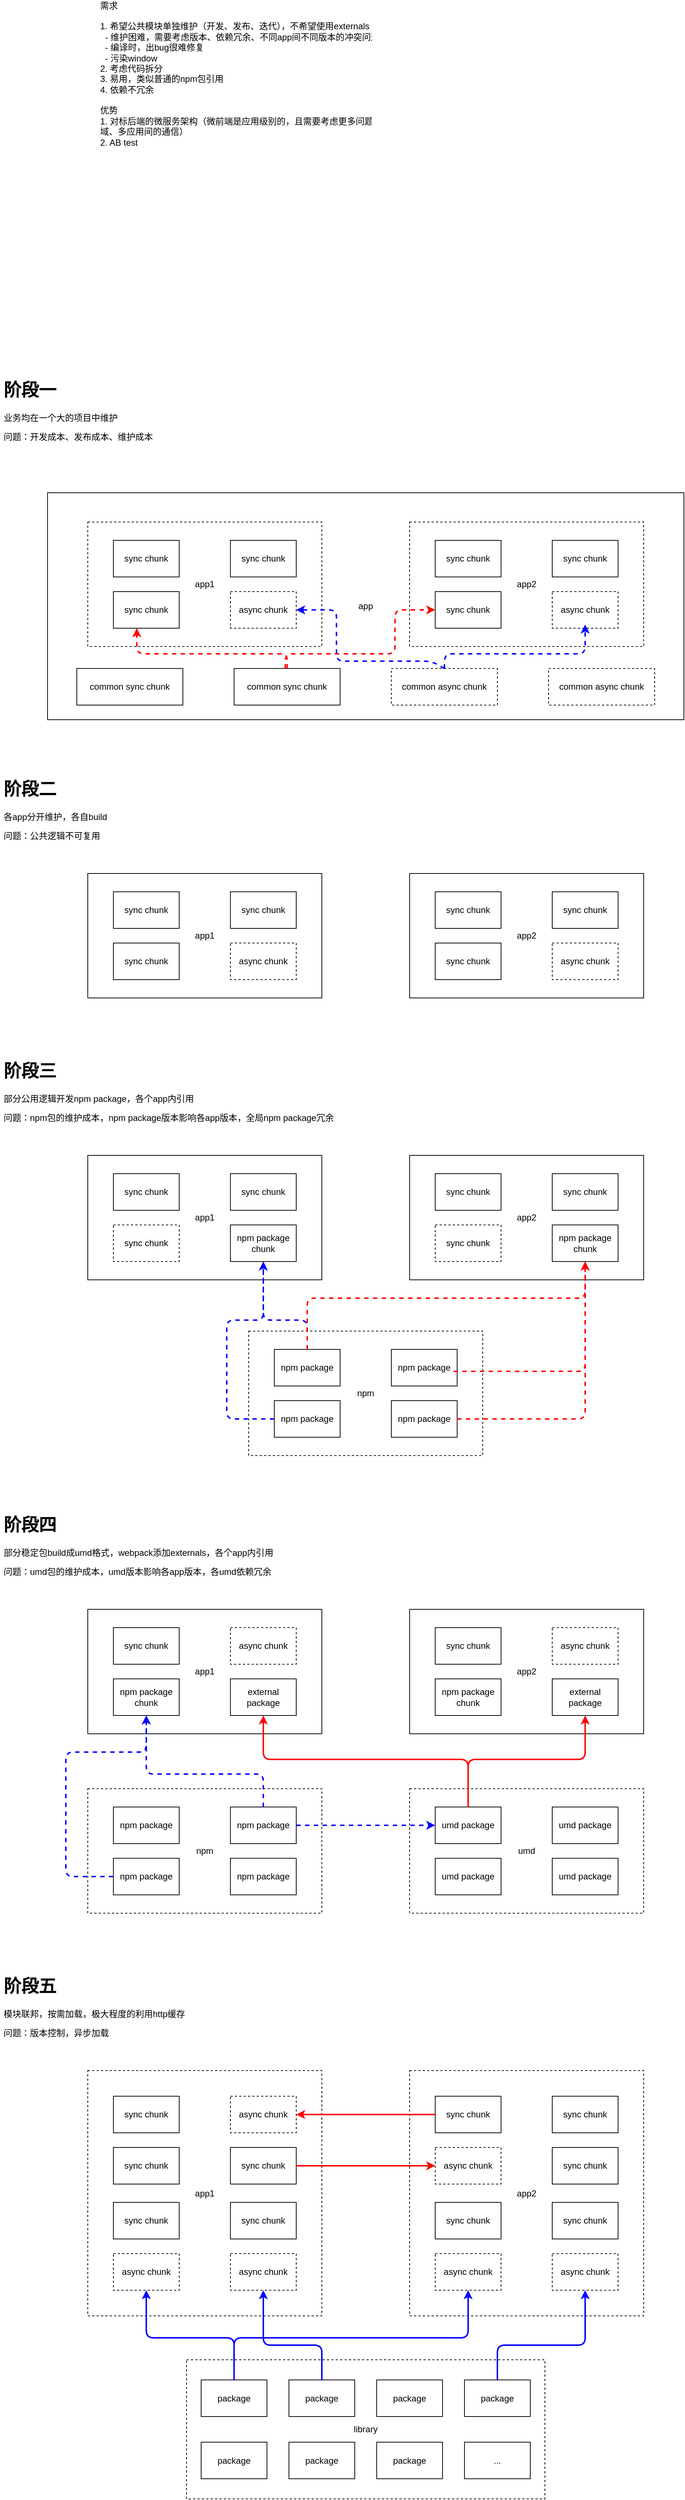 <mxfile version="14.9.3" type="github">
  <diagram id="pt81wuoub6sBAM-rx7p0" name="Page-1">
    <mxGraphModel dx="1426" dy="2394" grid="1" gridSize="10" guides="1" tooltips="1" connect="1" arrows="1" fold="1" page="1" pageScale="1" pageWidth="2200" pageHeight="1600" math="0" shadow="0">
      <root>
        <mxCell id="0" />
        <mxCell id="1" parent="0" />
        <mxCell id="wRPZLVhyfkNmrZ5B58f2-117" value="app" style="rounded=0;whiteSpace=wrap;html=1;" parent="1" vertex="1">
          <mxGeometry x="105" y="-360" width="870" height="310" as="geometry" />
        </mxCell>
        <mxCell id="7FeQMlBsuKDe9G1kuXdj-6" value="" style="rounded=0;whiteSpace=wrap;html=1;" parent="1" vertex="1">
          <mxGeometry x="160" y="160" width="320" height="170" as="geometry" />
        </mxCell>
        <mxCell id="7FeQMlBsuKDe9G1kuXdj-1" value="&lt;span&gt;sync chunk&lt;/span&gt;" style="rounded=0;whiteSpace=wrap;html=1;" parent="1" vertex="1">
          <mxGeometry x="195" y="185" width="90" height="50" as="geometry" />
        </mxCell>
        <mxCell id="7FeQMlBsuKDe9G1kuXdj-2" value="sync chunk" style="rounded=0;whiteSpace=wrap;html=1;" parent="1" vertex="1">
          <mxGeometry x="355" y="185" width="90" height="50" as="geometry" />
        </mxCell>
        <mxCell id="7FeQMlBsuKDe9G1kuXdj-3" value="&lt;span&gt;sync chunk&lt;/span&gt;" style="rounded=0;whiteSpace=wrap;html=1;" parent="1" vertex="1">
          <mxGeometry x="195" y="255" width="90" height="50" as="geometry" />
        </mxCell>
        <mxCell id="7FeQMlBsuKDe9G1kuXdj-4" value="async chunk" style="rounded=0;whiteSpace=wrap;html=1;dashed=1;" parent="1" vertex="1">
          <mxGeometry x="355" y="255" width="90" height="50" as="geometry" />
        </mxCell>
        <mxCell id="7FeQMlBsuKDe9G1kuXdj-9" value="app1" style="text;html=1;strokeColor=none;fillColor=none;align=center;verticalAlign=middle;whiteSpace=wrap;rounded=0;dashed=1;" parent="1" vertex="1">
          <mxGeometry x="300" y="235" width="40" height="20" as="geometry" />
        </mxCell>
        <mxCell id="7FeQMlBsuKDe9G1kuXdj-12" value="" style="rounded=0;whiteSpace=wrap;html=1;" parent="1" vertex="1">
          <mxGeometry x="600" y="160" width="320" height="170" as="geometry" />
        </mxCell>
        <mxCell id="7FeQMlBsuKDe9G1kuXdj-13" value="&lt;span&gt;sync chunk&lt;/span&gt;" style="rounded=0;whiteSpace=wrap;html=1;" parent="1" vertex="1">
          <mxGeometry x="635" y="185" width="90" height="50" as="geometry" />
        </mxCell>
        <mxCell id="7FeQMlBsuKDe9G1kuXdj-14" value="sync chunk" style="rounded=0;whiteSpace=wrap;html=1;" parent="1" vertex="1">
          <mxGeometry x="795" y="185" width="90" height="50" as="geometry" />
        </mxCell>
        <mxCell id="7FeQMlBsuKDe9G1kuXdj-15" value="&lt;span&gt;sync chunk&lt;/span&gt;" style="rounded=0;whiteSpace=wrap;html=1;" parent="1" vertex="1">
          <mxGeometry x="635" y="255" width="90" height="50" as="geometry" />
        </mxCell>
        <mxCell id="7FeQMlBsuKDe9G1kuXdj-16" value="async chunk" style="rounded=0;whiteSpace=wrap;html=1;dashed=1;" parent="1" vertex="1">
          <mxGeometry x="795" y="255" width="90" height="50" as="geometry" />
        </mxCell>
        <mxCell id="7FeQMlBsuKDe9G1kuXdj-17" value="app2" style="text;html=1;strokeColor=none;fillColor=none;align=center;verticalAlign=middle;whiteSpace=wrap;rounded=0;dashed=1;" parent="1" vertex="1">
          <mxGeometry x="740" y="235" width="40" height="20" as="geometry" />
        </mxCell>
        <mxCell id="wRPZLVhyfkNmrZ5B58f2-1" value="&lt;h1&gt;阶段二&lt;/h1&gt;&lt;p&gt;各app分开维护，各自build&lt;/p&gt;&lt;p&gt;问题：公共逻辑不可复用&lt;/p&gt;" style="text;html=1;strokeColor=none;fillColor=none;spacing=5;spacingTop=-20;whiteSpace=wrap;overflow=hidden;rounded=0;" parent="1" vertex="1">
          <mxGeometry x="40" y="25" width="540" height="120" as="geometry" />
        </mxCell>
        <mxCell id="wRPZLVhyfkNmrZ5B58f2-38" value="" style="rounded=0;whiteSpace=wrap;html=1;" parent="1" vertex="1">
          <mxGeometry x="160" y="545" width="320" height="170" as="geometry" />
        </mxCell>
        <mxCell id="wRPZLVhyfkNmrZ5B58f2-39" value="&lt;span&gt;sync chunk&lt;/span&gt;" style="rounded=0;whiteSpace=wrap;html=1;" parent="1" vertex="1">
          <mxGeometry x="195" y="570" width="90" height="50" as="geometry" />
        </mxCell>
        <mxCell id="wRPZLVhyfkNmrZ5B58f2-40" value="sync chunk" style="rounded=0;whiteSpace=wrap;html=1;" parent="1" vertex="1">
          <mxGeometry x="355" y="570" width="90" height="50" as="geometry" />
        </mxCell>
        <mxCell id="wRPZLVhyfkNmrZ5B58f2-41" value="&lt;span&gt;sync chunk&lt;/span&gt;" style="rounded=0;whiteSpace=wrap;html=1;dashed=1;" parent="1" vertex="1">
          <mxGeometry x="195" y="640" width="90" height="50" as="geometry" />
        </mxCell>
        <mxCell id="wRPZLVhyfkNmrZ5B58f2-42" value="npm package chunk" style="rounded=0;whiteSpace=wrap;html=1;" parent="1" vertex="1">
          <mxGeometry x="355" y="640" width="90" height="50" as="geometry" />
        </mxCell>
        <mxCell id="wRPZLVhyfkNmrZ5B58f2-43" value="app1" style="text;html=1;strokeColor=none;fillColor=none;align=center;verticalAlign=middle;whiteSpace=wrap;rounded=0;dashed=1;" parent="1" vertex="1">
          <mxGeometry x="300" y="620" width="40" height="20" as="geometry" />
        </mxCell>
        <mxCell id="wRPZLVhyfkNmrZ5B58f2-44" value="" style="rounded=0;whiteSpace=wrap;html=1;" parent="1" vertex="1">
          <mxGeometry x="600" y="545" width="320" height="170" as="geometry" />
        </mxCell>
        <mxCell id="wRPZLVhyfkNmrZ5B58f2-45" value="&lt;span&gt;sync chunk&lt;/span&gt;" style="rounded=0;whiteSpace=wrap;html=1;" parent="1" vertex="1">
          <mxGeometry x="635" y="570" width="90" height="50" as="geometry" />
        </mxCell>
        <mxCell id="wRPZLVhyfkNmrZ5B58f2-46" value="sync chunk" style="rounded=0;whiteSpace=wrap;html=1;" parent="1" vertex="1">
          <mxGeometry x="795" y="570" width="90" height="50" as="geometry" />
        </mxCell>
        <mxCell id="wRPZLVhyfkNmrZ5B58f2-47" value="sync chunk&lt;span&gt;&lt;br&gt;&lt;/span&gt;" style="rounded=0;whiteSpace=wrap;html=1;dashed=1;" parent="1" vertex="1">
          <mxGeometry x="635" y="640" width="90" height="50" as="geometry" />
        </mxCell>
        <mxCell id="wRPZLVhyfkNmrZ5B58f2-48" value="npm package chunk" style="rounded=0;whiteSpace=wrap;html=1;" parent="1" vertex="1">
          <mxGeometry x="795" y="640" width="90" height="50" as="geometry" />
        </mxCell>
        <mxCell id="wRPZLVhyfkNmrZ5B58f2-49" value="app2" style="text;html=1;strokeColor=none;fillColor=none;align=center;verticalAlign=middle;whiteSpace=wrap;rounded=0;dashed=1;" parent="1" vertex="1">
          <mxGeometry x="740" y="620" width="40" height="20" as="geometry" />
        </mxCell>
        <mxCell id="wRPZLVhyfkNmrZ5B58f2-50" value="&lt;h1&gt;阶段三&lt;/h1&gt;&lt;p&gt;部分公用逻辑开发npm package，各个app内引用&lt;/p&gt;&lt;p&gt;问题：npm包的维护成本，npm package版本影响各app版本，全局npm package冗余&lt;/p&gt;" style="text;html=1;strokeColor=none;fillColor=none;spacing=5;spacingTop=-20;whiteSpace=wrap;overflow=hidden;rounded=0;" parent="1" vertex="1">
          <mxGeometry x="40" y="410" width="530" height="120" as="geometry" />
        </mxCell>
        <mxCell id="wRPZLVhyfkNmrZ5B58f2-51" value="" style="rounded=0;whiteSpace=wrap;html=1;dashed=1;" parent="1" vertex="1">
          <mxGeometry x="380" y="785" width="320" height="170" as="geometry" />
        </mxCell>
        <mxCell id="wRPZLVhyfkNmrZ5B58f2-52" value="npm package" style="rounded=0;whiteSpace=wrap;html=1;" parent="1" vertex="1">
          <mxGeometry x="415" y="810" width="90" height="50" as="geometry" />
        </mxCell>
        <mxCell id="wRPZLVhyfkNmrZ5B58f2-53" value="npm package" style="rounded=0;whiteSpace=wrap;html=1;" parent="1" vertex="1">
          <mxGeometry x="575" y="810" width="90" height="50" as="geometry" />
        </mxCell>
        <mxCell id="wRPZLVhyfkNmrZ5B58f2-54" value="npm package" style="rounded=0;whiteSpace=wrap;html=1;" parent="1" vertex="1">
          <mxGeometry x="415" y="880" width="90" height="50" as="geometry" />
        </mxCell>
        <mxCell id="wRPZLVhyfkNmrZ5B58f2-55" value="npm package" style="rounded=0;whiteSpace=wrap;html=1;" parent="1" vertex="1">
          <mxGeometry x="575" y="880" width="90" height="50" as="geometry" />
        </mxCell>
        <mxCell id="wRPZLVhyfkNmrZ5B58f2-56" value="npm" style="text;html=1;strokeColor=none;fillColor=none;align=center;verticalAlign=middle;whiteSpace=wrap;rounded=0;dashed=1;" parent="1" vertex="1">
          <mxGeometry x="520" y="860" width="40" height="20" as="geometry" />
        </mxCell>
        <mxCell id="wRPZLVhyfkNmrZ5B58f2-59" value="" style="rounded=0;whiteSpace=wrap;html=1;" parent="1" vertex="1">
          <mxGeometry x="160" y="1165" width="320" height="170" as="geometry" />
        </mxCell>
        <mxCell id="wRPZLVhyfkNmrZ5B58f2-60" value="&lt;span&gt;sync chunk&lt;/span&gt;" style="rounded=0;whiteSpace=wrap;html=1;" parent="1" vertex="1">
          <mxGeometry x="195" y="1190" width="90" height="50" as="geometry" />
        </mxCell>
        <mxCell id="wRPZLVhyfkNmrZ5B58f2-61" value="async chunk" style="rounded=0;whiteSpace=wrap;html=1;dashed=1;" parent="1" vertex="1">
          <mxGeometry x="355" y="1190" width="90" height="50" as="geometry" />
        </mxCell>
        <mxCell id="wRPZLVhyfkNmrZ5B58f2-62" value="npm package chunk" style="rounded=0;whiteSpace=wrap;html=1;" parent="1" vertex="1">
          <mxGeometry x="195" y="1260" width="90" height="50" as="geometry" />
        </mxCell>
        <mxCell id="wRPZLVhyfkNmrZ5B58f2-63" value="external package" style="rounded=0;whiteSpace=wrap;html=1;" parent="1" vertex="1">
          <mxGeometry x="355" y="1260" width="90" height="50" as="geometry" />
        </mxCell>
        <mxCell id="wRPZLVhyfkNmrZ5B58f2-64" value="app1" style="text;html=1;strokeColor=none;fillColor=none;align=center;verticalAlign=middle;whiteSpace=wrap;rounded=0;dashed=1;" parent="1" vertex="1">
          <mxGeometry x="300" y="1240" width="40" height="20" as="geometry" />
        </mxCell>
        <mxCell id="wRPZLVhyfkNmrZ5B58f2-65" value="" style="rounded=0;whiteSpace=wrap;html=1;" parent="1" vertex="1">
          <mxGeometry x="600" y="1165" width="320" height="170" as="geometry" />
        </mxCell>
        <mxCell id="wRPZLVhyfkNmrZ5B58f2-66" value="&lt;span&gt;sync chunk&lt;/span&gt;" style="rounded=0;whiteSpace=wrap;html=1;" parent="1" vertex="1">
          <mxGeometry x="635" y="1190" width="90" height="50" as="geometry" />
        </mxCell>
        <mxCell id="wRPZLVhyfkNmrZ5B58f2-67" value="async chunk" style="rounded=0;whiteSpace=wrap;html=1;dashed=1;" parent="1" vertex="1">
          <mxGeometry x="795" y="1190" width="90" height="50" as="geometry" />
        </mxCell>
        <mxCell id="wRPZLVhyfkNmrZ5B58f2-68" value="npm package chunk" style="rounded=0;whiteSpace=wrap;html=1;" parent="1" vertex="1">
          <mxGeometry x="635" y="1260" width="90" height="50" as="geometry" />
        </mxCell>
        <mxCell id="wRPZLVhyfkNmrZ5B58f2-69" value="external package" style="rounded=0;whiteSpace=wrap;html=1;" parent="1" vertex="1">
          <mxGeometry x="795" y="1260" width="90" height="50" as="geometry" />
        </mxCell>
        <mxCell id="wRPZLVhyfkNmrZ5B58f2-70" value="app2" style="text;html=1;strokeColor=none;fillColor=none;align=center;verticalAlign=middle;whiteSpace=wrap;rounded=0;dashed=1;" parent="1" vertex="1">
          <mxGeometry x="740" y="1240" width="40" height="20" as="geometry" />
        </mxCell>
        <mxCell id="wRPZLVhyfkNmrZ5B58f2-71" value="&lt;h1&gt;阶段四&lt;/h1&gt;&lt;p&gt;部分稳定包build成umd格式，webpack添加externals，各个app内引用&lt;/p&gt;&lt;p&gt;问题：umd包的维护成本，umd版本影响各app版本，各umd依赖冗余&lt;/p&gt;" style="text;html=1;strokeColor=none;fillColor=none;spacing=5;spacingTop=-20;whiteSpace=wrap;overflow=hidden;rounded=0;" parent="1" vertex="1">
          <mxGeometry x="40" y="1030" width="450" height="120" as="geometry" />
        </mxCell>
        <mxCell id="wRPZLVhyfkNmrZ5B58f2-72" value="" style="rounded=0;whiteSpace=wrap;html=1;dashed=1;" parent="1" vertex="1">
          <mxGeometry x="600" y="1410" width="320" height="170" as="geometry" />
        </mxCell>
        <mxCell id="wRPZLVhyfkNmrZ5B58f2-73" value="umd package" style="rounded=0;whiteSpace=wrap;html=1;" parent="1" vertex="1">
          <mxGeometry x="635" y="1435" width="90" height="50" as="geometry" />
        </mxCell>
        <mxCell id="wRPZLVhyfkNmrZ5B58f2-74" value="umd package" style="rounded=0;whiteSpace=wrap;html=1;" parent="1" vertex="1">
          <mxGeometry x="795" y="1435" width="90" height="50" as="geometry" />
        </mxCell>
        <mxCell id="wRPZLVhyfkNmrZ5B58f2-75" value="umd package" style="rounded=0;whiteSpace=wrap;html=1;" parent="1" vertex="1">
          <mxGeometry x="635" y="1505" width="90" height="50" as="geometry" />
        </mxCell>
        <mxCell id="wRPZLVhyfkNmrZ5B58f2-76" value="umd package" style="rounded=0;whiteSpace=wrap;html=1;" parent="1" vertex="1">
          <mxGeometry x="795" y="1505" width="90" height="50" as="geometry" />
        </mxCell>
        <mxCell id="wRPZLVhyfkNmrZ5B58f2-77" value="umd" style="text;html=1;strokeColor=none;fillColor=none;align=center;verticalAlign=middle;whiteSpace=wrap;rounded=0;dashed=1;" parent="1" vertex="1">
          <mxGeometry x="740" y="1485" width="40" height="20" as="geometry" />
        </mxCell>
        <mxCell id="wRPZLVhyfkNmrZ5B58f2-86" value="" style="rounded=0;whiteSpace=wrap;html=1;dashed=1;" parent="1" vertex="1">
          <mxGeometry x="160" y="1410" width="320" height="170" as="geometry" />
        </mxCell>
        <mxCell id="wRPZLVhyfkNmrZ5B58f2-87" value="npm package" style="rounded=0;whiteSpace=wrap;html=1;" parent="1" vertex="1">
          <mxGeometry x="195" y="1435" width="90" height="50" as="geometry" />
        </mxCell>
        <mxCell id="wRPZLVhyfkNmrZ5B58f2-88" value="npm package" style="rounded=0;whiteSpace=wrap;html=1;" parent="1" vertex="1">
          <mxGeometry x="355" y="1435" width="90" height="50" as="geometry" />
        </mxCell>
        <mxCell id="wRPZLVhyfkNmrZ5B58f2-89" value="npm package" style="rounded=0;whiteSpace=wrap;html=1;" parent="1" vertex="1">
          <mxGeometry x="195" y="1505" width="90" height="50" as="geometry" />
        </mxCell>
        <mxCell id="wRPZLVhyfkNmrZ5B58f2-90" value="npm package" style="rounded=0;whiteSpace=wrap;html=1;" parent="1" vertex="1">
          <mxGeometry x="355" y="1505" width="90" height="50" as="geometry" />
        </mxCell>
        <mxCell id="wRPZLVhyfkNmrZ5B58f2-91" value="npm" style="text;html=1;strokeColor=none;fillColor=none;align=center;verticalAlign=middle;whiteSpace=wrap;rounded=0;dashed=1;" parent="1" vertex="1">
          <mxGeometry x="300" y="1485" width="40" height="20" as="geometry" />
        </mxCell>
        <mxCell id="wRPZLVhyfkNmrZ5B58f2-104" value="" style="rounded=0;whiteSpace=wrap;html=1;dashed=1;" parent="1" vertex="1">
          <mxGeometry x="160" y="-320" width="320" height="170" as="geometry" />
        </mxCell>
        <mxCell id="wRPZLVhyfkNmrZ5B58f2-105" value="&lt;span&gt;sync chunk&lt;/span&gt;" style="rounded=0;whiteSpace=wrap;html=1;" parent="1" vertex="1">
          <mxGeometry x="195" y="-295" width="90" height="50" as="geometry" />
        </mxCell>
        <mxCell id="wRPZLVhyfkNmrZ5B58f2-106" value="sync chunk" style="rounded=0;whiteSpace=wrap;html=1;" parent="1" vertex="1">
          <mxGeometry x="355" y="-295" width="90" height="50" as="geometry" />
        </mxCell>
        <mxCell id="wRPZLVhyfkNmrZ5B58f2-107" value="&lt;span&gt;sync chunk&lt;/span&gt;" style="rounded=0;whiteSpace=wrap;html=1;" parent="1" vertex="1">
          <mxGeometry x="195" y="-225" width="90" height="50" as="geometry" />
        </mxCell>
        <mxCell id="wRPZLVhyfkNmrZ5B58f2-108" value="async chunk" style="rounded=0;whiteSpace=wrap;html=1;dashed=1;" parent="1" vertex="1">
          <mxGeometry x="355" y="-225" width="90" height="50" as="geometry" />
        </mxCell>
        <mxCell id="wRPZLVhyfkNmrZ5B58f2-109" value="app1" style="text;html=1;strokeColor=none;fillColor=none;align=center;verticalAlign=middle;whiteSpace=wrap;rounded=0;dashed=1;" parent="1" vertex="1">
          <mxGeometry x="300" y="-245" width="40" height="20" as="geometry" />
        </mxCell>
        <mxCell id="wRPZLVhyfkNmrZ5B58f2-110" value="" style="rounded=0;whiteSpace=wrap;html=1;dashed=1;" parent="1" vertex="1">
          <mxGeometry x="600" y="-320" width="320" height="170" as="geometry" />
        </mxCell>
        <mxCell id="wRPZLVhyfkNmrZ5B58f2-111" value="&lt;span&gt;sync chunk&lt;/span&gt;" style="rounded=0;whiteSpace=wrap;html=1;" parent="1" vertex="1">
          <mxGeometry x="635" y="-295" width="90" height="50" as="geometry" />
        </mxCell>
        <mxCell id="wRPZLVhyfkNmrZ5B58f2-112" value="sync chunk" style="rounded=0;whiteSpace=wrap;html=1;" parent="1" vertex="1">
          <mxGeometry x="795" y="-295" width="90" height="50" as="geometry" />
        </mxCell>
        <mxCell id="wRPZLVhyfkNmrZ5B58f2-113" value="&lt;span&gt;sync chunk&lt;/span&gt;" style="rounded=0;whiteSpace=wrap;html=1;" parent="1" vertex="1">
          <mxGeometry x="635" y="-225" width="90" height="50" as="geometry" />
        </mxCell>
        <mxCell id="wRPZLVhyfkNmrZ5B58f2-114" value="async chunk" style="rounded=0;whiteSpace=wrap;html=1;dashed=1;" parent="1" vertex="1">
          <mxGeometry x="795" y="-225" width="90" height="50" as="geometry" />
        </mxCell>
        <mxCell id="wRPZLVhyfkNmrZ5B58f2-115" value="app2" style="text;html=1;strokeColor=none;fillColor=none;align=center;verticalAlign=middle;whiteSpace=wrap;rounded=0;dashed=1;" parent="1" vertex="1">
          <mxGeometry x="740" y="-245" width="40" height="20" as="geometry" />
        </mxCell>
        <mxCell id="wRPZLVhyfkNmrZ5B58f2-123" value="&lt;h1&gt;阶段一&lt;/h1&gt;&lt;p&gt;业务均在一个大的项目中维护&lt;/p&gt;&lt;p&gt;问题：开发成本、发布成本、维护成本&lt;/p&gt;" style="text;html=1;strokeColor=none;fillColor=none;spacing=5;spacingTop=-20;whiteSpace=wrap;overflow=hidden;rounded=0;" parent="1" vertex="1">
          <mxGeometry x="40" y="-520" width="540" height="120" as="geometry" />
        </mxCell>
        <mxCell id="wRPZLVhyfkNmrZ5B58f2-124" value="" style="rounded=0;whiteSpace=wrap;html=1;dashed=1;" parent="1" vertex="1">
          <mxGeometry x="160" y="1795" width="320" height="335" as="geometry" />
        </mxCell>
        <mxCell id="wRPZLVhyfkNmrZ5B58f2-125" value="&lt;span&gt;sync chunk&lt;/span&gt;" style="rounded=0;whiteSpace=wrap;html=1;" parent="1" vertex="1">
          <mxGeometry x="195" y="1830" width="90" height="50" as="geometry" />
        </mxCell>
        <mxCell id="wRPZLVhyfkNmrZ5B58f2-126" value="async chunk" style="rounded=0;whiteSpace=wrap;html=1;dashed=1;" parent="1" vertex="1">
          <mxGeometry x="355" y="1830" width="90" height="50" as="geometry" />
        </mxCell>
        <mxCell id="wRPZLVhyfkNmrZ5B58f2-127" value="sync chunk" style="rounded=0;whiteSpace=wrap;html=1;" parent="1" vertex="1">
          <mxGeometry x="195" y="1900" width="90" height="50" as="geometry" />
        </mxCell>
        <mxCell id="wRPZLVhyfkNmrZ5B58f2-128" value="sync chunk" style="rounded=0;whiteSpace=wrap;html=1;" parent="1" vertex="1">
          <mxGeometry x="355" y="1900" width="90" height="50" as="geometry" />
        </mxCell>
        <mxCell id="wRPZLVhyfkNmrZ5B58f2-129" value="app1" style="text;html=1;strokeColor=none;fillColor=none;align=center;verticalAlign=middle;whiteSpace=wrap;rounded=0;dashed=1;" parent="1" vertex="1">
          <mxGeometry x="300" y="1952.5" width="40" height="20" as="geometry" />
        </mxCell>
        <mxCell id="wRPZLVhyfkNmrZ5B58f2-136" value="&lt;h1&gt;阶段五&lt;/h1&gt;&lt;p&gt;模块联邦，按需加载，极大程度的利用http缓存&lt;/p&gt;&lt;p&gt;问题：版本控制，异步加载&lt;/p&gt;" style="text;html=1;strokeColor=none;fillColor=none;spacing=5;spacingTop=-20;whiteSpace=wrap;overflow=hidden;rounded=0;" parent="1" vertex="1">
          <mxGeometry x="40" y="1660" width="450" height="120" as="geometry" />
        </mxCell>
        <mxCell id="wRPZLVhyfkNmrZ5B58f2-153" value="sync chunk" style="rounded=0;whiteSpace=wrap;html=1;" parent="1" vertex="1">
          <mxGeometry x="195" y="1975" width="90" height="50" as="geometry" />
        </mxCell>
        <mxCell id="wRPZLVhyfkNmrZ5B58f2-154" value="sync chunk" style="rounded=0;whiteSpace=wrap;html=1;" parent="1" vertex="1">
          <mxGeometry x="355" y="1975" width="90" height="50" as="geometry" />
        </mxCell>
        <mxCell id="wRPZLVhyfkNmrZ5B58f2-155" value="async chunk" style="rounded=0;whiteSpace=wrap;html=1;dashed=1;" parent="1" vertex="1">
          <mxGeometry x="195" y="2045" width="90" height="50" as="geometry" />
        </mxCell>
        <mxCell id="wRPZLVhyfkNmrZ5B58f2-156" value="async chunk" style="rounded=0;whiteSpace=wrap;html=1;dashed=1;" parent="1" vertex="1">
          <mxGeometry x="355" y="2045" width="90" height="50" as="geometry" />
        </mxCell>
        <mxCell id="wRPZLVhyfkNmrZ5B58f2-157" value="app2" style="rounded=0;whiteSpace=wrap;html=1;dashed=1;" parent="1" vertex="1">
          <mxGeometry x="600" y="1795" width="320" height="335" as="geometry" />
        </mxCell>
        <mxCell id="wRPZLVhyfkNmrZ5B58f2-158" value="sync chunk" style="rounded=0;whiteSpace=wrap;html=1;" parent="1" vertex="1">
          <mxGeometry x="635" y="1830" width="90" height="50" as="geometry" />
        </mxCell>
        <mxCell id="wRPZLVhyfkNmrZ5B58f2-159" value="sync chunk" style="rounded=0;whiteSpace=wrap;html=1;" parent="1" vertex="1">
          <mxGeometry x="795" y="1830" width="90" height="50" as="geometry" />
        </mxCell>
        <mxCell id="wRPZLVhyfkNmrZ5B58f2-160" value="async chunk" style="rounded=0;whiteSpace=wrap;html=1;dashed=1;" parent="1" vertex="1">
          <mxGeometry x="635" y="1900" width="90" height="50" as="geometry" />
        </mxCell>
        <mxCell id="wRPZLVhyfkNmrZ5B58f2-161" value="sync chunk" style="rounded=0;whiteSpace=wrap;html=1;" parent="1" vertex="1">
          <mxGeometry x="795" y="1900" width="90" height="50" as="geometry" />
        </mxCell>
        <mxCell id="wRPZLVhyfkNmrZ5B58f2-163" value="sync chunk" style="rounded=0;whiteSpace=wrap;html=1;" parent="1" vertex="1">
          <mxGeometry x="635" y="1975" width="90" height="50" as="geometry" />
        </mxCell>
        <mxCell id="wRPZLVhyfkNmrZ5B58f2-164" value="sync chunk" style="rounded=0;whiteSpace=wrap;html=1;" parent="1" vertex="1">
          <mxGeometry x="795" y="1975" width="90" height="50" as="geometry" />
        </mxCell>
        <mxCell id="wRPZLVhyfkNmrZ5B58f2-165" value="async chunk" style="rounded=0;whiteSpace=wrap;html=1;dashed=1;" parent="1" vertex="1">
          <mxGeometry x="635" y="2045" width="90" height="50" as="geometry" />
        </mxCell>
        <mxCell id="wRPZLVhyfkNmrZ5B58f2-166" value="async chunk" style="rounded=0;whiteSpace=wrap;html=1;dashed=1;" parent="1" vertex="1">
          <mxGeometry x="795" y="2045" width="90" height="50" as="geometry" />
        </mxCell>
        <mxCell id="wRPZLVhyfkNmrZ5B58f2-167" value="" style="endArrow=classic;html=1;strokeColor=#FF0000;entryX=1;entryY=0.5;entryDx=0;entryDy=0;exitX=0;exitY=0.5;exitDx=0;exitDy=0;strokeWidth=2;" parent="1" source="wRPZLVhyfkNmrZ5B58f2-158" target="wRPZLVhyfkNmrZ5B58f2-126" edge="1">
          <mxGeometry width="50" height="50" relative="1" as="geometry">
            <mxPoint x="530" y="2270" as="sourcePoint" />
            <mxPoint x="580" y="2220" as="targetPoint" />
          </mxGeometry>
        </mxCell>
        <mxCell id="wRPZLVhyfkNmrZ5B58f2-168" value="" style="endArrow=classic;html=1;exitX=1;exitY=0.5;exitDx=0;exitDy=0;entryX=0;entryY=0.5;entryDx=0;entryDy=0;strokeColor=#FF0000;strokeWidth=2;" parent="1" source="wRPZLVhyfkNmrZ5B58f2-128" target="wRPZLVhyfkNmrZ5B58f2-160" edge="1">
          <mxGeometry width="50" height="50" relative="1" as="geometry">
            <mxPoint x="520" y="2210" as="sourcePoint" />
            <mxPoint x="570" y="2160" as="targetPoint" />
          </mxGeometry>
        </mxCell>
        <mxCell id="wRPZLVhyfkNmrZ5B58f2-174" value="library" style="rounded=0;whiteSpace=wrap;html=1;dashed=1;" parent="1" vertex="1">
          <mxGeometry x="295" y="2190" width="490" height="190" as="geometry" />
        </mxCell>
        <mxCell id="wRPZLVhyfkNmrZ5B58f2-175" value="package" style="rounded=0;whiteSpace=wrap;html=1;verticalAlign=middle;direction=west;" parent="1" vertex="1">
          <mxGeometry x="315" y="2217.5" width="90" height="50" as="geometry" />
        </mxCell>
        <mxCell id="wRPZLVhyfkNmrZ5B58f2-176" value="package" style="rounded=0;whiteSpace=wrap;html=1;verticalAlign=middle;direction=west;" parent="1" vertex="1">
          <mxGeometry x="435" y="2217.5" width="90" height="50" as="geometry" />
        </mxCell>
        <mxCell id="wRPZLVhyfkNmrZ5B58f2-177" value="package" style="rounded=0;whiteSpace=wrap;html=1;verticalAlign=middle;direction=west;" parent="1" vertex="1">
          <mxGeometry x="555" y="2217.5" width="90" height="50" as="geometry" />
        </mxCell>
        <mxCell id="wRPZLVhyfkNmrZ5B58f2-178" value="package" style="rounded=0;whiteSpace=wrap;html=1;verticalAlign=middle;direction=west;" parent="1" vertex="1">
          <mxGeometry x="675" y="2217.5" width="90" height="50" as="geometry" />
        </mxCell>
        <mxCell id="wRPZLVhyfkNmrZ5B58f2-183" value="package" style="rounded=0;whiteSpace=wrap;html=1;verticalAlign=middle;direction=west;" parent="1" vertex="1">
          <mxGeometry x="315" y="2302.5" width="90" height="50" as="geometry" />
        </mxCell>
        <mxCell id="wRPZLVhyfkNmrZ5B58f2-184" value="package" style="rounded=0;whiteSpace=wrap;html=1;verticalAlign=middle;direction=west;" parent="1" vertex="1">
          <mxGeometry x="435" y="2302.5" width="90" height="50" as="geometry" />
        </mxCell>
        <mxCell id="wRPZLVhyfkNmrZ5B58f2-185" value="package" style="rounded=0;whiteSpace=wrap;html=1;verticalAlign=middle;direction=west;" parent="1" vertex="1">
          <mxGeometry x="555" y="2302.5" width="90" height="50" as="geometry" />
        </mxCell>
        <mxCell id="wRPZLVhyfkNmrZ5B58f2-186" value="..." style="rounded=0;whiteSpace=wrap;html=1;verticalAlign=middle;direction=west;" parent="1" vertex="1">
          <mxGeometry x="675" y="2302.5" width="90" height="50" as="geometry" />
        </mxCell>
        <mxCell id="wRPZLVhyfkNmrZ5B58f2-187" value="" style="endArrow=classic;html=1;strokeColor=#0000FF;entryX=0.5;entryY=1;entryDx=0;entryDy=0;exitX=0.5;exitY=1;exitDx=0;exitDy=0;strokeWidth=2;" parent="1" source="wRPZLVhyfkNmrZ5B58f2-175" target="wRPZLVhyfkNmrZ5B58f2-155" edge="1">
          <mxGeometry width="50" height="50" relative="1" as="geometry">
            <mxPoint x="190" y="2220" as="sourcePoint" />
            <mxPoint x="240" y="2170" as="targetPoint" />
            <Array as="points">
              <mxPoint x="360" y="2160" />
              <mxPoint x="240" y="2160" />
            </Array>
          </mxGeometry>
        </mxCell>
        <mxCell id="wRPZLVhyfkNmrZ5B58f2-188" value="" style="endArrow=classic;html=1;strokeColor=#0000FF;entryX=0.5;entryY=1;entryDx=0;entryDy=0;exitX=0.5;exitY=1;exitDx=0;exitDy=0;strokeWidth=2;" parent="1" source="wRPZLVhyfkNmrZ5B58f2-175" target="wRPZLVhyfkNmrZ5B58f2-165" edge="1">
          <mxGeometry width="50" height="50" relative="1" as="geometry">
            <mxPoint x="360" y="2160" as="sourcePoint" />
            <mxPoint x="190" y="2200" as="targetPoint" />
            <Array as="points">
              <mxPoint x="360" y="2160" />
              <mxPoint x="680" y="2160" />
            </Array>
          </mxGeometry>
        </mxCell>
        <mxCell id="wRPZLVhyfkNmrZ5B58f2-189" value="" style="endArrow=classic;html=1;entryX=0.5;entryY=1;entryDx=0;entryDy=0;exitX=0.5;exitY=1;exitDx=0;exitDy=0;strokeColor=#0000FF;strokeWidth=2;" parent="1" source="wRPZLVhyfkNmrZ5B58f2-176" target="wRPZLVhyfkNmrZ5B58f2-156" edge="1">
          <mxGeometry width="50" height="50" relative="1" as="geometry">
            <mxPoint x="520" y="2140" as="sourcePoint" />
            <mxPoint x="570" y="2090" as="targetPoint" />
            <Array as="points">
              <mxPoint x="480" y="2170" />
              <mxPoint x="400" y="2170" />
            </Array>
          </mxGeometry>
        </mxCell>
        <mxCell id="wRPZLVhyfkNmrZ5B58f2-191" value="" style="endArrow=classic;html=1;exitX=0.5;exitY=1;exitDx=0;exitDy=0;entryX=0.5;entryY=1;entryDx=0;entryDy=0;strokeColor=#0000FF;strokeWidth=2;" parent="1" source="wRPZLVhyfkNmrZ5B58f2-178" target="wRPZLVhyfkNmrZ5B58f2-166" edge="1">
          <mxGeometry width="50" height="50" relative="1" as="geometry">
            <mxPoint x="880" y="2200" as="sourcePoint" />
            <mxPoint x="930" y="2150" as="targetPoint" />
            <Array as="points">
              <mxPoint x="720" y="2170" />
              <mxPoint x="840" y="2170" />
            </Array>
          </mxGeometry>
        </mxCell>
        <mxCell id="wRPZLVhyfkNmrZ5B58f2-192" value="" style="endArrow=classic;html=1;dashed=1;strokeColor=#0000FF;strokeWidth=2;exitX=0.5;exitY=0;exitDx=0;exitDy=0;entryX=0.5;entryY=1;entryDx=0;entryDy=0;" parent="1" source="wRPZLVhyfkNmrZ5B58f2-52" target="wRPZLVhyfkNmrZ5B58f2-42" edge="1">
          <mxGeometry width="50" height="50" relative="1" as="geometry">
            <mxPoint x="510" y="780" as="sourcePoint" />
            <mxPoint x="480" y="730" as="targetPoint" />
            <Array as="points">
              <mxPoint x="460" y="770" />
              <mxPoint x="400" y="770" />
            </Array>
          </mxGeometry>
        </mxCell>
        <mxCell id="wRPZLVhyfkNmrZ5B58f2-193" value="" style="endArrow=classic;html=1;dashed=1;strokeColor=#0000FF;strokeWidth=2;entryX=0.5;entryY=1;entryDx=0;entryDy=0;exitX=0;exitY=0.5;exitDx=0;exitDy=0;" parent="1" source="wRPZLVhyfkNmrZ5B58f2-54" target="wRPZLVhyfkNmrZ5B58f2-42" edge="1">
          <mxGeometry width="50" height="50" relative="1" as="geometry">
            <mxPoint x="240" y="890" as="sourcePoint" />
            <mxPoint x="290" y="840" as="targetPoint" />
            <Array as="points">
              <mxPoint x="350" y="905" />
              <mxPoint x="350" y="770" />
              <mxPoint x="400" y="770" />
            </Array>
          </mxGeometry>
        </mxCell>
        <mxCell id="wRPZLVhyfkNmrZ5B58f2-195" value="" style="endArrow=classic;html=1;dashed=1;strokeWidth=2;entryX=0.5;entryY=1;entryDx=0;entryDy=0;exitX=0.5;exitY=0;exitDx=0;exitDy=0;strokeColor=#FF0000;" parent="1" source="wRPZLVhyfkNmrZ5B58f2-52" target="wRPZLVhyfkNmrZ5B58f2-48" edge="1">
          <mxGeometry width="50" height="50" relative="1" as="geometry">
            <mxPoint x="860" y="820" as="sourcePoint" />
            <mxPoint x="910" y="770" as="targetPoint" />
            <Array as="points">
              <mxPoint x="460" y="740" />
              <mxPoint x="840" y="740" />
            </Array>
          </mxGeometry>
        </mxCell>
        <mxCell id="wRPZLVhyfkNmrZ5B58f2-196" value="" style="endArrow=classic;html=1;dashed=1;strokeColor=#FF0000;strokeWidth=2;entryX=0.5;entryY=1;entryDx=0;entryDy=0;" parent="1" target="wRPZLVhyfkNmrZ5B58f2-48" edge="1">
          <mxGeometry width="50" height="50" relative="1" as="geometry">
            <mxPoint x="660" y="840" as="sourcePoint" />
            <mxPoint x="1040" y="890" as="targetPoint" />
            <Array as="points">
              <mxPoint x="840" y="840" />
            </Array>
          </mxGeometry>
        </mxCell>
        <mxCell id="wRPZLVhyfkNmrZ5B58f2-197" value="" style="endArrow=classic;html=1;dashed=1;strokeColor=#FF0000;strokeWidth=2;exitX=1;exitY=0.5;exitDx=0;exitDy=0;" parent="1" source="wRPZLVhyfkNmrZ5B58f2-55" edge="1">
          <mxGeometry width="50" height="50" relative="1" as="geometry">
            <mxPoint x="950" y="1030" as="sourcePoint" />
            <mxPoint x="840" y="690" as="targetPoint" />
            <Array as="points">
              <mxPoint x="840" y="905" />
            </Array>
          </mxGeometry>
        </mxCell>
        <mxCell id="wRPZLVhyfkNmrZ5B58f2-198" value="" style="endArrow=classic;html=1;dashed=1;strokeWidth=2;entryX=0.5;entryY=1;entryDx=0;entryDy=0;exitX=0.5;exitY=0;exitDx=0;exitDy=0;strokeColor=#0000FF;" parent="1" source="wRPZLVhyfkNmrZ5B58f2-88" target="wRPZLVhyfkNmrZ5B58f2-62" edge="1">
          <mxGeometry width="50" height="50" relative="1" as="geometry">
            <mxPoint x="90" y="1420" as="sourcePoint" />
            <mxPoint x="140" y="1370" as="targetPoint" />
            <Array as="points">
              <mxPoint x="400" y="1390" />
              <mxPoint x="240" y="1390" />
            </Array>
          </mxGeometry>
        </mxCell>
        <mxCell id="wRPZLVhyfkNmrZ5B58f2-199" value="" style="endArrow=classic;html=1;dashed=1;strokeColor=#0000FF;strokeWidth=2;exitX=0;exitY=0.5;exitDx=0;exitDy=0;entryX=0.5;entryY=1;entryDx=0;entryDy=0;" parent="1" source="wRPZLVhyfkNmrZ5B58f2-89" target="wRPZLVhyfkNmrZ5B58f2-62" edge="1">
          <mxGeometry width="50" height="50" relative="1" as="geometry">
            <mxPoint x="80" y="1520" as="sourcePoint" />
            <mxPoint x="130" y="1470" as="targetPoint" />
            <Array as="points">
              <mxPoint x="130" y="1530" />
              <mxPoint x="130" y="1360" />
              <mxPoint x="240" y="1360" />
            </Array>
          </mxGeometry>
        </mxCell>
        <mxCell id="wRPZLVhyfkNmrZ5B58f2-200" value="" style="endArrow=classic;html=1;dashed=1;strokeColor=#0000FF;strokeWidth=2;exitX=1;exitY=0.5;exitDx=0;exitDy=0;entryX=0;entryY=0.5;entryDx=0;entryDy=0;" parent="1" source="wRPZLVhyfkNmrZ5B58f2-88" target="wRPZLVhyfkNmrZ5B58f2-73" edge="1">
          <mxGeometry width="50" height="50" relative="1" as="geometry">
            <mxPoint x="520" y="1410" as="sourcePoint" />
            <mxPoint x="570" y="1360" as="targetPoint" />
          </mxGeometry>
        </mxCell>
        <mxCell id="wRPZLVhyfkNmrZ5B58f2-201" value="" style="endArrow=classic;html=1;strokeWidth=2;entryX=0.5;entryY=1;entryDx=0;entryDy=0;exitX=0.5;exitY=0;exitDx=0;exitDy=0;strokeColor=#FF0000;" parent="1" source="wRPZLVhyfkNmrZ5B58f2-73" target="wRPZLVhyfkNmrZ5B58f2-63" edge="1">
          <mxGeometry width="50" height="50" relative="1" as="geometry">
            <mxPoint x="540" y="1390" as="sourcePoint" />
            <mxPoint x="590" y="1340" as="targetPoint" />
            <Array as="points">
              <mxPoint x="680" y="1370" />
              <mxPoint x="400" y="1370" />
            </Array>
          </mxGeometry>
        </mxCell>
        <mxCell id="wRPZLVhyfkNmrZ5B58f2-202" value="&lt;span&gt;common sync chunk&lt;/span&gt;" style="rounded=0;whiteSpace=wrap;html=1;" parent="1" vertex="1">
          <mxGeometry x="145" y="-120" width="145" height="50" as="geometry" />
        </mxCell>
        <mxCell id="wRPZLVhyfkNmrZ5B58f2-206" value="&lt;span&gt;common sync chunk&lt;/span&gt;" style="rounded=0;whiteSpace=wrap;html=1;" parent="1" vertex="1">
          <mxGeometry x="360" y="-120" width="145" height="50" as="geometry" />
        </mxCell>
        <mxCell id="wRPZLVhyfkNmrZ5B58f2-207" value="&lt;span&gt;common async chunk&lt;/span&gt;" style="rounded=0;whiteSpace=wrap;html=1;dashed=1;" parent="1" vertex="1">
          <mxGeometry x="575" y="-120" width="145" height="50" as="geometry" />
        </mxCell>
        <mxCell id="wRPZLVhyfkNmrZ5B58f2-208" value="&lt;span&gt;common async chunk&lt;/span&gt;" style="rounded=0;whiteSpace=wrap;html=1;dashed=1;" parent="1" vertex="1">
          <mxGeometry x="790" y="-120" width="145" height="50" as="geometry" />
        </mxCell>
        <mxCell id="wRPZLVhyfkNmrZ5B58f2-209" value="" style="endArrow=classic;html=1;strokeColor=#FF0000;strokeWidth=2;entryX=0.5;entryY=1;entryDx=0;entryDy=0;exitX=0.5;exitY=0;exitDx=0;exitDy=0;" parent="1" source="wRPZLVhyfkNmrZ5B58f2-73" target="wRPZLVhyfkNmrZ5B58f2-69" edge="1">
          <mxGeometry width="50" height="50" relative="1" as="geometry">
            <mxPoint x="1050" y="1410" as="sourcePoint" />
            <mxPoint x="1100" y="1360" as="targetPoint" />
            <Array as="points">
              <mxPoint x="680" y="1370" />
              <mxPoint x="840" y="1370" />
            </Array>
          </mxGeometry>
        </mxCell>
        <mxCell id="wRPZLVhyfkNmrZ5B58f2-210" value="" style="endArrow=classic;html=1;strokeColor=#FF0000;strokeWidth=2;exitX=0.5;exitY=0;exitDx=0;exitDy=0;entryX=0.356;entryY=1;entryDx=0;entryDy=0;entryPerimeter=0;dashed=1;" parent="1" source="wRPZLVhyfkNmrZ5B58f2-206" target="wRPZLVhyfkNmrZ5B58f2-107" edge="1">
          <mxGeometry width="50" height="50" relative="1" as="geometry">
            <mxPoint x="500" y="50" as="sourcePoint" />
            <mxPoint x="550" as="targetPoint" />
            <Array as="points">
              <mxPoint x="433" y="-140" />
              <mxPoint x="227" y="-140" />
            </Array>
          </mxGeometry>
        </mxCell>
        <mxCell id="wRPZLVhyfkNmrZ5B58f2-211" value="" style="endArrow=classic;html=1;dashed=1;strokeColor=#FF0000;strokeWidth=2;entryX=0;entryY=0.5;entryDx=0;entryDy=0;" parent="1" target="wRPZLVhyfkNmrZ5B58f2-113" edge="1">
          <mxGeometry width="50" height="50" relative="1" as="geometry">
            <mxPoint x="430" y="-120" as="sourcePoint" />
            <mxPoint x="570" y="20" as="targetPoint" />
            <Array as="points">
              <mxPoint x="430" y="-140" />
              <mxPoint x="580" y="-140" />
              <mxPoint x="580" y="-200" />
            </Array>
          </mxGeometry>
        </mxCell>
        <mxCell id="wRPZLVhyfkNmrZ5B58f2-213" value="" style="endArrow=classic;html=1;dashed=1;strokeWidth=2;exitX=0.5;exitY=0;exitDx=0;exitDy=0;strokeColor=#0000FF;" parent="1" source="wRPZLVhyfkNmrZ5B58f2-207" edge="1">
          <mxGeometry width="50" height="50" relative="1" as="geometry">
            <mxPoint x="745" y="20" as="sourcePoint" />
            <mxPoint x="840" y="-180" as="targetPoint" />
            <Array as="points">
              <mxPoint x="648" y="-140" />
              <mxPoint x="840" y="-140" />
            </Array>
          </mxGeometry>
        </mxCell>
        <mxCell id="wRPZLVhyfkNmrZ5B58f2-214" value="" style="endArrow=classic;html=1;dashed=1;strokeColor=#0000FF;strokeWidth=2;exitX=0.5;exitY=0;exitDx=0;exitDy=0;entryX=1;entryY=0.5;entryDx=0;entryDy=0;" parent="1" source="wRPZLVhyfkNmrZ5B58f2-207" target="wRPZLVhyfkNmrZ5B58f2-108" edge="1">
          <mxGeometry width="50" height="50" relative="1" as="geometry">
            <mxPoint x="680" y="90" as="sourcePoint" />
            <mxPoint x="730" y="40" as="targetPoint" />
            <Array as="points">
              <mxPoint x="630" y="-130" />
              <mxPoint x="500" y="-130" />
              <mxPoint x="500" y="-200" />
            </Array>
          </mxGeometry>
        </mxCell>
        <mxCell id="Liuv0H2OK0Smc-Aza2oF-1" value="&lt;div&gt;需求&lt;/div&gt;&lt;div&gt;&lt;br&gt;&lt;/div&gt;&lt;div&gt;1. 希望公共模块单独维护（开发、发布、迭代），不希望使用externals + umd&lt;/div&gt;&lt;div&gt;&amp;nbsp; - 维护困难，需要考虑版本、依赖冗余、不同app间不同版本的冲突问题&lt;/div&gt;&lt;div&gt;&amp;nbsp; - 编译时，出bug很难修复&lt;/div&gt;&lt;div&gt;&amp;nbsp; - 污染window&lt;/div&gt;&lt;div&gt;2. 考虑代码拆分&lt;/div&gt;&lt;div&gt;3. 易用，类似普通的npm包引用&lt;/div&gt;&lt;div&gt;4. 依赖不冗余&lt;/div&gt;&lt;div&gt;&lt;br&gt;&lt;/div&gt;&lt;div&gt;优势&lt;/div&gt;&lt;div&gt;1. 对标后端的微服务架构（微前端是应用级别的，且需要考虑更多问题，比如：路由、样式作用域、数据作用域、多应用间的通信）&lt;/div&gt;&lt;div&gt;2. AB test&lt;/div&gt;&lt;div&gt;&lt;br&gt;&lt;/div&gt;" style="text;html=1;strokeColor=none;fillColor=none;align=left;verticalAlign=middle;whiteSpace=wrap;rounded=0;" vertex="1" parent="1">
          <mxGeometry x="175" y="-990" width="590" height="130" as="geometry" />
        </mxCell>
      </root>
    </mxGraphModel>
  </diagram>
</mxfile>
